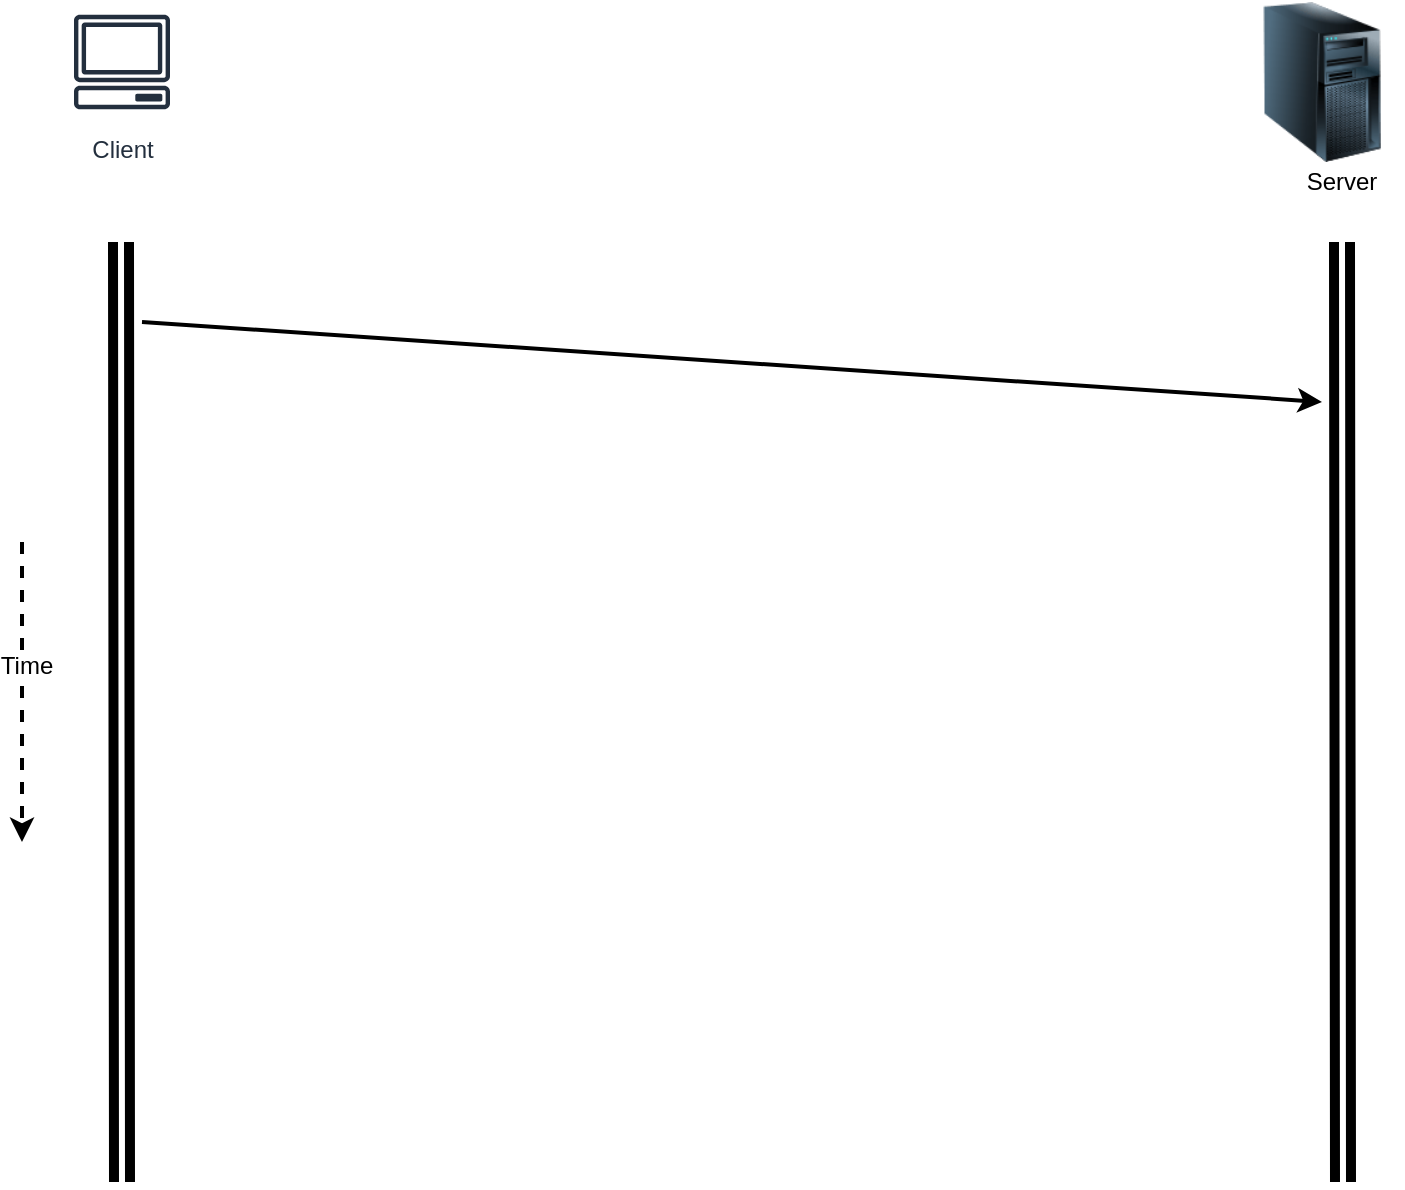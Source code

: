 <mxfile version="12.6.6" type="github">
  <diagram id="kYeky8b0LC1dGFlgTo5r" name="Page-1">
    <mxGraphModel dx="757" dy="2143" grid="1" gridSize="10" guides="1" tooltips="1" connect="1" arrows="1" fold="1" page="1" pageScale="1" pageWidth="850" pageHeight="1100" math="0" shadow="0">
      <root>
        <mxCell id="0"/>
        <mxCell id="1" parent="0"/>
        <mxCell id="nLx0mnERVW1Fyyu8IXdI-2" value="Client" style="outlineConnect=0;fontColor=#232F3E;gradientColor=none;strokeColor=#232F3E;fillColor=#ffffff;dashed=0;verticalLabelPosition=bottom;verticalAlign=top;align=center;html=1;fontSize=12;fontStyle=0;aspect=fixed;shape=mxgraph.aws4.resourceIcon;resIcon=mxgraph.aws4.client;" vertex="1" parent="1">
          <mxGeometry x="60" y="80" width="60" height="60" as="geometry"/>
        </mxCell>
        <mxCell id="nLx0mnERVW1Fyyu8IXdI-3" value="" style="image;html=1;labelBackgroundColor=#ffffff;image=img/lib/clip_art/computers/Server_Tower_128x128.png" vertex="1" parent="1">
          <mxGeometry x="650" y="80" width="80" height="80" as="geometry"/>
        </mxCell>
        <mxCell id="nLx0mnERVW1Fyyu8IXdI-4" value="" style="shape=link;html=1;strokeWidth=5;" edge="1" parent="1">
          <mxGeometry width="50" height="50" relative="1" as="geometry">
            <mxPoint x="90" y="670" as="sourcePoint"/>
            <mxPoint x="89.5" y="200" as="targetPoint"/>
          </mxGeometry>
        </mxCell>
        <mxCell id="nLx0mnERVW1Fyyu8IXdI-5" value="" style="shape=link;html=1;strokeWidth=5;" edge="1" parent="1">
          <mxGeometry width="50" height="50" relative="1" as="geometry">
            <mxPoint x="700.5" y="670" as="sourcePoint"/>
            <mxPoint x="700" y="200" as="targetPoint"/>
          </mxGeometry>
        </mxCell>
        <mxCell id="nLx0mnERVW1Fyyu8IXdI-6" value="Server" style="text;html=1;strokeColor=none;fillColor=none;align=center;verticalAlign=middle;whiteSpace=wrap;rounded=0;" vertex="1" parent="1">
          <mxGeometry x="680" y="160" width="40" height="20" as="geometry"/>
        </mxCell>
        <mxCell id="nLx0mnERVW1Fyyu8IXdI-7" value="" style="endArrow=classic;html=1;strokeWidth=2;" edge="1" parent="1">
          <mxGeometry width="50" height="50" relative="1" as="geometry">
            <mxPoint x="100" y="240" as="sourcePoint"/>
            <mxPoint x="690" y="280" as="targetPoint"/>
          </mxGeometry>
        </mxCell>
        <mxCell id="nLx0mnERVW1Fyyu8IXdI-8" value="" style="endArrow=classic;dashed=1;html=1;strokeWidth=2;endFill=1;" edge="1" parent="1">
          <mxGeometry width="50" height="50" relative="1" as="geometry">
            <mxPoint x="40" y="350" as="sourcePoint"/>
            <mxPoint x="40" y="500" as="targetPoint"/>
            <Array as="points"/>
          </mxGeometry>
        </mxCell>
        <mxCell id="nLx0mnERVW1Fyyu8IXdI-10" value="Time" style="text;html=1;align=center;verticalAlign=middle;resizable=0;points=[];labelBackgroundColor=#ffffff;" vertex="1" connectable="0" parent="nLx0mnERVW1Fyyu8IXdI-8">
          <mxGeometry x="-0.18" y="2" relative="1" as="geometry">
            <mxPoint as="offset"/>
          </mxGeometry>
        </mxCell>
      </root>
    </mxGraphModel>
  </diagram>
</mxfile>
